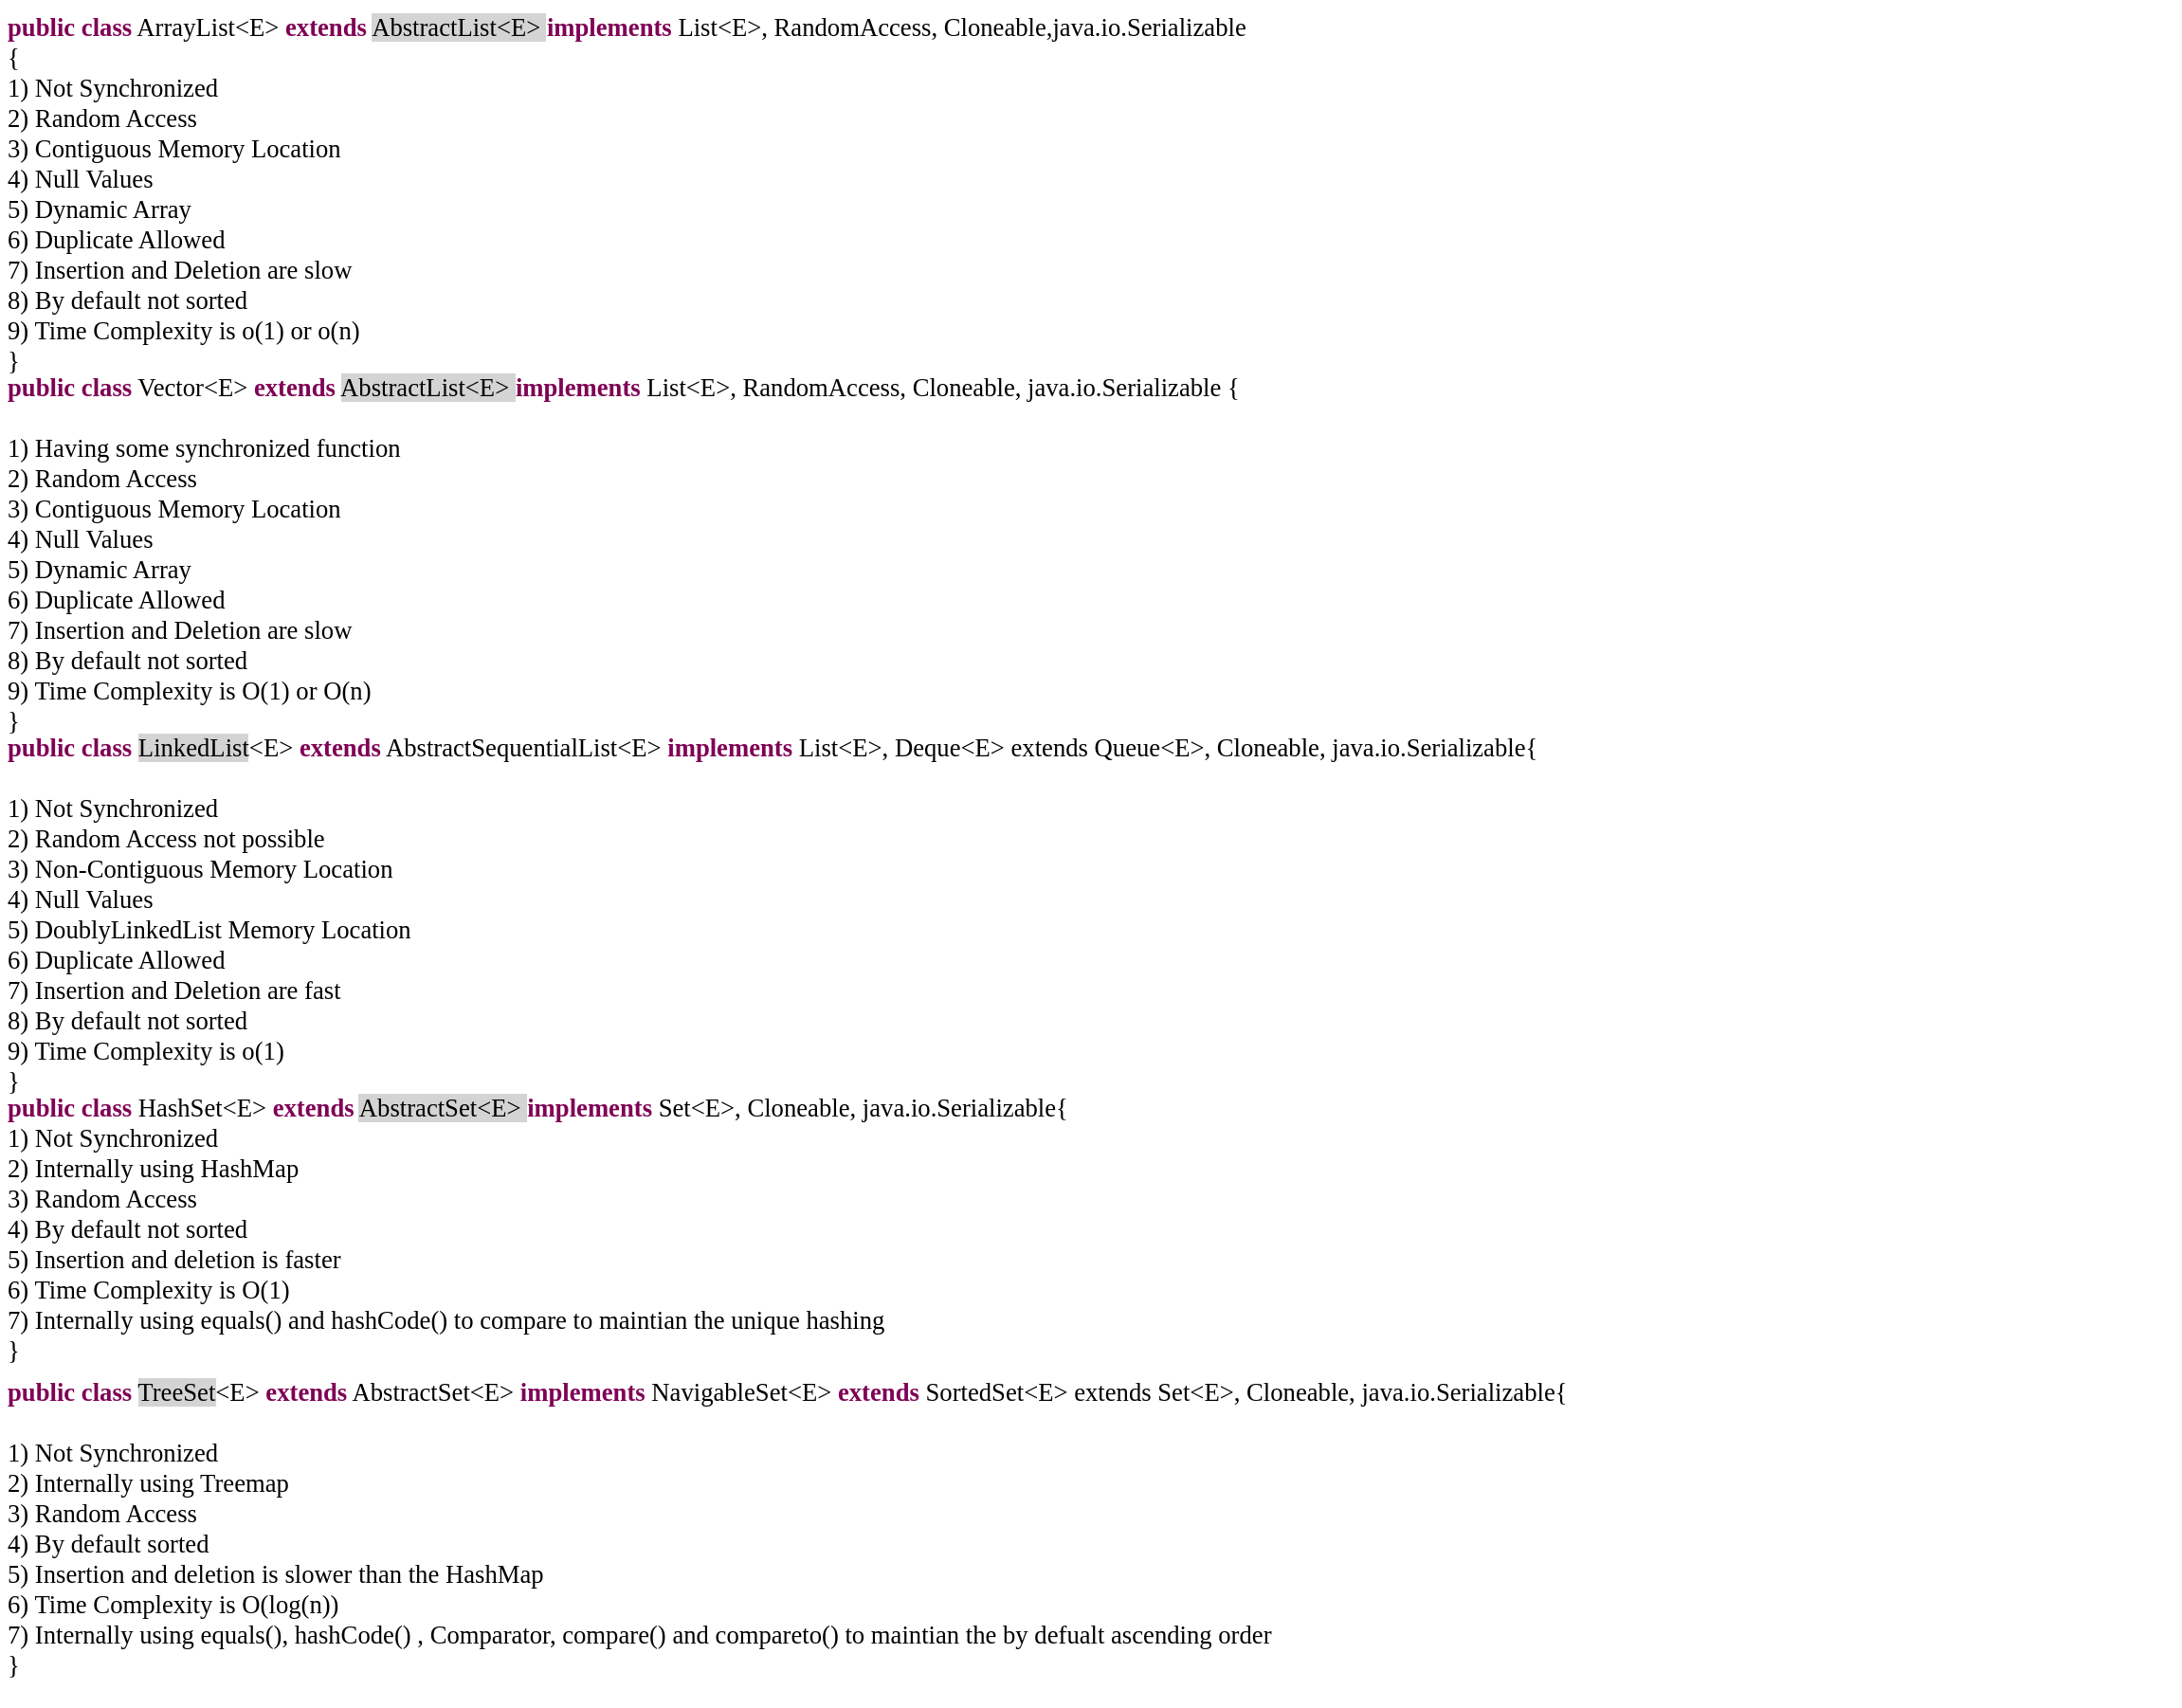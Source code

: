 <mxfile version="23.0.2" type="device">
  <diagram name="Page-1" id="tINzlXGaw7KVdFfCqi-E">
    <mxGraphModel dx="1650" dy="2043" grid="1" gridSize="10" guides="1" tooltips="1" connect="1" arrows="1" fold="1" page="1" pageScale="1" pageWidth="850" pageHeight="1100" math="0" shadow="0">
      <root>
        <mxCell id="0" />
        <mxCell id="1" parent="0" />
        <mxCell id="Axh5L3VD_-4czKkgD2Hi-1" value="&lt;div style=&quot;background-color:#ffffff;padding:0px 0px 0px 2px;&quot;&gt;&lt;div style=&quot;color: rgb(0, 0, 0); background-color: rgb(255, 255, 255); font-family: Consolas; font-size: 10pt;&quot;&gt;&lt;p style=&quot;margin:0;&quot;&gt;&lt;span style=&quot;color:#7f0055;font-weight:bold;&quot;&gt;public&lt;/span&gt;&lt;span style=&quot;color:#000000;&quot;&gt; &lt;/span&gt;&lt;span style=&quot;color:#7f0055;font-weight:bold;&quot;&gt;class&lt;/span&gt;&lt;span style=&quot;color:#000000;&quot;&gt; ArrayList&amp;lt;E&amp;gt; &lt;/span&gt;&lt;span style=&quot;color:#7f0055;font-weight:bold;&quot;&gt;extends&lt;/span&gt;&lt;span style=&quot;color:#000000;&quot;&gt; &lt;/span&gt;&lt;span style=&quot;color:#000000;background-color:#d4d4d4;&quot;&gt;AbstractList&amp;lt;E&amp;gt;&amp;nbsp;&lt;/span&gt;&lt;span style=&quot;font-size: 10pt; color: rgb(127, 0, 85); font-weight: bold;&quot;&gt;implements&lt;/span&gt;&lt;span style=&quot;font-size: 10pt;&quot;&gt; List&amp;lt;E&amp;gt;, RandomAccess, Cloneable,java.io.Serializable&lt;/span&gt;&lt;/p&gt;&lt;p style=&quot;margin:0;&quot;&gt;&lt;span style=&quot;font-size: 10pt;&quot;&gt;{&lt;/span&gt;&lt;/p&gt;&lt;p style=&quot;margin:0;&quot;&gt;1) Not Synchronized&lt;/p&gt;&lt;p style=&quot;margin:0;&quot;&gt;2) Random Access&lt;/p&gt;&lt;p style=&quot;margin:0;&quot;&gt;3) Contiguous Memory Location&lt;/p&gt;&lt;p style=&quot;margin:0;&quot;&gt;4) Null Values&lt;/p&gt;&lt;p style=&quot;margin:0;&quot;&gt;5) Dynamic Array&lt;/p&gt;&lt;p style=&quot;margin:0;&quot;&gt;6) Duplicate Allowed&lt;/p&gt;&lt;p style=&quot;margin:0;&quot;&gt;7) Insertion and Deletion are slow&lt;/p&gt;&lt;p style=&quot;margin:0;&quot;&gt;8) By default not sorted&lt;/p&gt;&lt;p style=&quot;margin:0;&quot;&gt;9) Time Complexity is o(1) or o(n)&lt;/p&gt;&lt;p style=&quot;margin:0;&quot;&gt;}&lt;/p&gt;&lt;/div&gt;&lt;/div&gt;" style="text;whiteSpace=wrap;html=1;" vertex="1" parent="1">
          <mxGeometry x="10" y="-1080" width="970" height="200" as="geometry" />
        </mxCell>
        <mxCell id="Axh5L3VD_-4czKkgD2Hi-2" value="&lt;div style=&quot;background-color:#ffffff;padding:0px 0px 0px 2px;&quot;&gt;&lt;div style=&quot;color: rgb(0, 0, 0); background-color: rgb(255, 255, 255); font-family: Consolas; font-size: 10pt;&quot;&gt;&lt;p style=&quot;margin:0;&quot;&gt;&lt;span style=&quot;color:#7f0055;font-weight:bold;&quot;&gt;public&lt;/span&gt;&lt;span style=&quot;color:#000000;&quot;&gt; &lt;/span&gt;&lt;span style=&quot;color:#7f0055;font-weight:bold;&quot;&gt;class&lt;/span&gt;&lt;span style=&quot;color:#000000;&quot;&gt; Vector&amp;lt;E&amp;gt;&amp;nbsp;&lt;/span&gt;&lt;span style=&quot;font-size: 10pt; color: rgb(127, 0, 85); font-weight: bold;&quot;&gt;extends&lt;/span&gt;&lt;span style=&quot;font-size: 10pt;&quot;&gt; &lt;/span&gt;&lt;span style=&quot;font-size: 10pt; background-color: rgb(212, 212, 212);&quot;&gt;AbstractList&amp;lt;E&amp;gt;&amp;nbsp;&lt;/span&gt;&lt;span style=&quot;font-size: 10pt; color: rgb(127, 0, 85); font-weight: bold;&quot;&gt;implements&lt;/span&gt;&lt;span style=&quot;font-size: 10pt;&quot;&gt; List&amp;lt;E&amp;gt;, RandomAccess, Cloneable, java.io.Serializable {&lt;/span&gt;&lt;/p&gt;&lt;p style=&quot;margin:0;&quot;&gt;&lt;span style=&quot;font-size: 10pt;&quot;&gt;&lt;br&gt;&lt;/span&gt;&lt;/p&gt;&lt;p style=&quot;margin:0;&quot;&gt;&lt;span style=&quot;font-size: 10pt;&quot;&gt;1) Having some synchronized function&lt;/span&gt;&lt;/p&gt;&lt;p style=&quot;border-color: var(--border-color); font-size: 13.333px; margin: 0px;&quot;&gt;2) Random Access&lt;/p&gt;&lt;p style=&quot;border-color: var(--border-color); font-size: 13.333px; margin: 0px;&quot;&gt;3) Contiguous Memory Location&lt;/p&gt;&lt;p style=&quot;border-color: var(--border-color); font-size: 13.333px; margin: 0px;&quot;&gt;4) Null Values&lt;/p&gt;&lt;p style=&quot;border-color: var(--border-color); font-size: 13.333px; margin: 0px;&quot;&gt;5) Dynamic Array&lt;/p&gt;&lt;p style=&quot;border-color: var(--border-color); font-size: 13.333px; margin: 0px;&quot;&gt;6) Duplicate Allowed&lt;/p&gt;&lt;p style=&quot;border-color: var(--border-color); font-size: 13.333px; margin: 0px;&quot;&gt;7) Insertion and Deletion are slow&lt;/p&gt;&lt;p style=&quot;border-color: var(--border-color); font-size: 13.333px; margin: 0px;&quot;&gt;8) By default not sorted&lt;/p&gt;&lt;p style=&quot;border-color: var(--border-color); font-size: 13.333px; margin: 0px;&quot;&gt;9) Time Complexity is O(1) or O(n)&lt;/p&gt;&lt;p style=&quot;margin:0;&quot;&gt;}&lt;/p&gt;&lt;/div&gt;&lt;/div&gt;" style="text;whiteSpace=wrap;html=1;" vertex="1" parent="1">
          <mxGeometry x="10" y="-890" width="1150" height="190" as="geometry" />
        </mxCell>
        <mxCell id="Axh5L3VD_-4czKkgD2Hi-3" value="&lt;div style=&quot;background-color:#ffffff;padding:0px 0px 0px 2px;&quot;&gt;&lt;div style=&quot;color: rgb(0, 0, 0); background-color: rgb(255, 255, 255); font-family: Consolas; font-size: 10pt;&quot;&gt;&lt;p style=&quot;margin:0;&quot;&gt;&lt;span style=&quot;color:#7f0055;font-weight:bold;&quot;&gt;public&lt;/span&gt;&lt;span style=&quot;color:#000000;&quot;&gt; &lt;/span&gt;&lt;span style=&quot;color:#7f0055;font-weight:bold;&quot;&gt;class&lt;/span&gt;&lt;span style=&quot;color:#000000;&quot;&gt; &lt;/span&gt;&lt;span style=&quot;color:#000000;background-color:#d4d4d4;&quot;&gt;LinkedList&lt;/span&gt;&lt;span style=&quot;color:#000000;&quot;&gt;&amp;lt;E&amp;gt;&amp;nbsp;&lt;/span&gt;&lt;span style=&quot;font-size: 10pt; color: rgb(127, 0, 85); font-weight: bold;&quot;&gt;extends&lt;/span&gt;&lt;span style=&quot;font-size: 10pt;&quot;&gt; AbstractSequentialList&amp;lt;E&amp;gt;&amp;nbsp;&lt;/span&gt;&lt;span style=&quot;font-size: 10pt; color: rgb(127, 0, 85); font-weight: bold;&quot;&gt;implements&lt;/span&gt;&lt;span style=&quot;font-size: 10pt;&quot;&gt; List&amp;lt;E&amp;gt;, Deque&amp;lt;E&amp;gt; extends Queue&amp;lt;E&amp;gt;&lt;/span&gt;&lt;span style=&quot;font-size: 10pt;&quot;&gt;,&amp;nbsp;&lt;/span&gt;&lt;span style=&quot;font-size: 10pt;&quot;&gt;Cloneable, java.io.Serializable{&lt;/span&gt;&lt;/p&gt;&lt;p style=&quot;margin:0;&quot;&gt;&lt;span style=&quot;font-size: 10pt;&quot;&gt;&lt;br&gt;&lt;/span&gt;&lt;/p&gt;&lt;p style=&quot;border-color: var(--border-color); font-size: 13.333px; margin: 0px;&quot;&gt;1) Not Synchronized&lt;/p&gt;&lt;p style=&quot;border-color: var(--border-color); font-size: 13.333px; margin: 0px;&quot;&gt;2) Random Access not possible&lt;/p&gt;&lt;p style=&quot;border-color: var(--border-color); font-size: 13.333px; margin: 0px;&quot;&gt;3) Non-Contiguous Memory Location&lt;/p&gt;&lt;p style=&quot;border-color: var(--border-color); font-size: 13.333px; margin: 0px;&quot;&gt;4) Null Values&lt;/p&gt;&lt;p style=&quot;border-color: var(--border-color); font-size: 13.333px; margin: 0px;&quot;&gt;5) DoublyLinkedList Memory Location&lt;/p&gt;&lt;p style=&quot;border-color: var(--border-color); font-size: 13.333px; margin: 0px;&quot;&gt;6) Duplicate Allowed&lt;/p&gt;&lt;p style=&quot;border-color: var(--border-color); font-size: 13.333px; margin: 0px;&quot;&gt;7) Insertion and Deletion are fast&lt;/p&gt;&lt;p style=&quot;border-color: var(--border-color); font-size: 13.333px; margin: 0px;&quot;&gt;8) By default not sorted&lt;/p&gt;&lt;p style=&quot;border-color: var(--border-color); font-size: 13.333px; margin: 0px;&quot;&gt;9) Time Complexity is o(1)&lt;/p&gt;&lt;p style=&quot;margin:0;&quot;&gt;&lt;span style=&quot;font-size: 10pt;&quot;&gt;}&lt;/span&gt;&lt;/p&gt;&lt;/div&gt;&lt;/div&gt;" style="text;whiteSpace=wrap;html=1;" vertex="1" parent="1">
          <mxGeometry x="10" y="-700" width="1150" height="190" as="geometry" />
        </mxCell>
        <mxCell id="Axh5L3VD_-4czKkgD2Hi-5" value="&lt;div style=&quot;background-color:#ffffff;padding:0px 0px 0px 2px;&quot;&gt;&lt;div style=&quot;color: rgb(0, 0, 0); background-color: rgb(255, 255, 255); font-family: Consolas; font-size: 10pt;&quot;&gt;&lt;p style=&quot;margin:0;&quot;&gt;&lt;span style=&quot;color:#7f0055;font-weight:bold;&quot;&gt;public&lt;/span&gt;&lt;span style=&quot;color:#000000;&quot;&gt; &lt;/span&gt;&lt;span style=&quot;color:#7f0055;font-weight:bold;&quot;&gt;class&lt;/span&gt;&lt;span style=&quot;color:#000000;&quot;&gt; HashSet&amp;lt;E&amp;gt;&amp;nbsp;&lt;/span&gt;&lt;span style=&quot;font-size: 10pt; color: rgb(127, 0, 85); font-weight: bold;&quot;&gt;extends&lt;/span&gt;&lt;span style=&quot;font-size: 10pt;&quot;&gt; &lt;/span&gt;&lt;span style=&quot;font-size: 10pt; background-color: rgb(212, 212, 212);&quot;&gt;AbstractSet&amp;lt;E&amp;gt;&amp;nbsp;&lt;/span&gt;&lt;span style=&quot;font-size: 10pt; color: rgb(127, 0, 85); font-weight: bold;&quot;&gt;implements&lt;/span&gt;&lt;span style=&quot;font-size: 10pt;&quot;&gt; Set&amp;lt;E&amp;gt;, Cloneable, java.io.Serializable{&lt;/span&gt;&lt;/p&gt;&lt;p style=&quot;margin:0;&quot;&gt;&lt;span style=&quot;font-size: 10pt;&quot;&gt;1) Not Synchronized&lt;/span&gt;&lt;/p&gt;&lt;p style=&quot;margin:0;&quot;&gt;&lt;span style=&quot;font-size: 10pt;&quot;&gt;2) Internally using HashMap&lt;/span&gt;&lt;/p&gt;&lt;p style=&quot;margin:0;&quot;&gt;&lt;span style=&quot;font-size: 10pt;&quot;&gt;3) Random Access&lt;/span&gt;&lt;/p&gt;&lt;p style=&quot;margin:0;&quot;&gt;&lt;span style=&quot;font-size: 10pt;&quot;&gt;4) By default not sorted&lt;/span&gt;&lt;/p&gt;&lt;p style=&quot;margin:0;&quot;&gt;&lt;span style=&quot;font-size: 10pt;&quot;&gt;5) Insertion and deletion is faster&lt;/span&gt;&lt;/p&gt;&lt;p style=&quot;margin:0;&quot;&gt;&lt;span style=&quot;font-size: 10pt;&quot;&gt;6) Time Complexity is O(1)&lt;/span&gt;&lt;/p&gt;&lt;p style=&quot;margin:0;&quot;&gt;&lt;span style=&quot;font-size: 10pt;&quot;&gt;7) Internally using equals() and hashCode() to compare to maintian the unique hashing&lt;/span&gt;&lt;/p&gt;&lt;p style=&quot;margin:0;&quot;&gt;&lt;span style=&quot;font-size: 10pt;&quot;&gt;}&lt;/span&gt;&lt;/p&gt;&lt;/div&gt;&lt;/div&gt;" style="text;whiteSpace=wrap;html=1;" vertex="1" parent="1">
          <mxGeometry x="10" y="-510" width="1150" height="150" as="geometry" />
        </mxCell>
        <mxCell id="Axh5L3VD_-4czKkgD2Hi-6" value="&lt;div style=&quot;background-color:#ffffff;padding:0px 0px 0px 2px;&quot;&gt;&lt;div style=&quot;color: rgb(0, 0, 0); background-color: rgb(255, 255, 255); font-family: Consolas; font-size: 10pt;&quot;&gt;&lt;p style=&quot;margin:0;&quot;&gt;&lt;span style=&quot;color:#7f0055;font-weight:bold;&quot;&gt;public&lt;/span&gt;&lt;span style=&quot;color:#000000;&quot;&gt; &lt;/span&gt;&lt;span style=&quot;color:#7f0055;font-weight:bold;&quot;&gt;class&lt;/span&gt;&lt;span style=&quot;color:#000000;&quot;&gt; &lt;/span&gt;&lt;span style=&quot;color:#000000;background-color:#d4d4d4;&quot;&gt;TreeSet&lt;/span&gt;&lt;span style=&quot;color:#000000;&quot;&gt;&amp;lt;E&amp;gt; &lt;/span&gt;&lt;span style=&quot;color:#7f0055;font-weight:bold;&quot;&gt;extends&lt;/span&gt;&lt;span style=&quot;color:#000000;&quot;&gt; AbstractSet&amp;lt;E&amp;gt;&amp;nbsp;&lt;/span&gt;&lt;span style=&quot;font-size: 10pt; color: rgb(127, 0, 85); font-weight: bold;&quot;&gt;implements&lt;/span&gt; NavigableSet&amp;lt;E&amp;gt;&amp;nbsp;&lt;span style=&quot;font-size: 10pt; color: rgb(127, 0, 85); font-weight: bold;&quot;&gt;extends&lt;/span&gt;&lt;span style=&quot;font-size: 10pt;&quot;&gt; SortedSet&amp;lt;E&amp;gt;&amp;nbsp;&lt;/span&gt;extends&lt;span style=&quot;font-size: 10pt;&quot;&gt; Set&amp;lt;E&amp;gt;&lt;/span&gt;&lt;span style=&quot;font-size: 10pt;&quot;&gt;, Cloneable, java.io.Serializable{&lt;/span&gt;&lt;/p&gt;&lt;p style=&quot;margin:0;&quot;&gt;&lt;span style=&quot;font-size: 10pt;&quot;&gt;&lt;br&gt;&lt;/span&gt;&lt;/p&gt;&lt;p style=&quot;border-color: var(--border-color); font-size: 13.333px; margin: 0px;&quot;&gt;1) Not Synchronized&lt;/p&gt;&lt;p style=&quot;border-color: var(--border-color); font-size: 13.333px; margin: 0px;&quot;&gt;&lt;span style=&quot;border-color: var(--border-color); font-size: 10pt;&quot;&gt;2) Internally using Treemap&lt;/span&gt;&lt;/p&gt;&lt;p style=&quot;border-color: var(--border-color); font-size: 13.333px; margin: 0px;&quot;&gt;&lt;span style=&quot;border-color: var(--border-color); font-size: 10pt;&quot;&gt;3) Random Access&lt;/span&gt;&lt;/p&gt;&lt;p style=&quot;border-color: var(--border-color); font-size: 13.333px; margin: 0px;&quot;&gt;&lt;span style=&quot;border-color: var(--border-color); font-size: 10pt;&quot;&gt;4) By default sorted&lt;/span&gt;&lt;/p&gt;&lt;p style=&quot;border-color: var(--border-color); font-size: 13.333px; margin: 0px;&quot;&gt;&lt;span style=&quot;border-color: var(--border-color); font-size: 10pt;&quot;&gt;5) Insertion and deletion is slower than the HashMap&lt;/span&gt;&lt;/p&gt;&lt;p style=&quot;border-color: var(--border-color); font-size: 13.333px; margin: 0px;&quot;&gt;&lt;span style=&quot;border-color: var(--border-color); font-size: 10pt;&quot;&gt;6) Time Complexity is O(log(n))&lt;/span&gt;&lt;/p&gt;&lt;p style=&quot;border-color: var(--border-color); font-size: 13.333px; margin: 0px;&quot;&gt;&lt;span style=&quot;border-color: var(--border-color); font-size: 10pt;&quot;&gt;7) Internally using equals(), hashCode() , Comparator, compare() and compareto() to maintian the by defualt ascending order&lt;/span&gt;&lt;/p&gt;&lt;p style=&quot;margin:0;&quot;&gt;&lt;span style=&quot;font-size: 10pt;&quot;&gt;}&lt;/span&gt;&lt;/p&gt;&lt;/div&gt;&lt;/div&gt;" style="text;whiteSpace=wrap;html=1;" vertex="1" parent="1">
          <mxGeometry x="10" y="-360" width="1150" height="180" as="geometry" />
        </mxCell>
      </root>
    </mxGraphModel>
  </diagram>
</mxfile>
